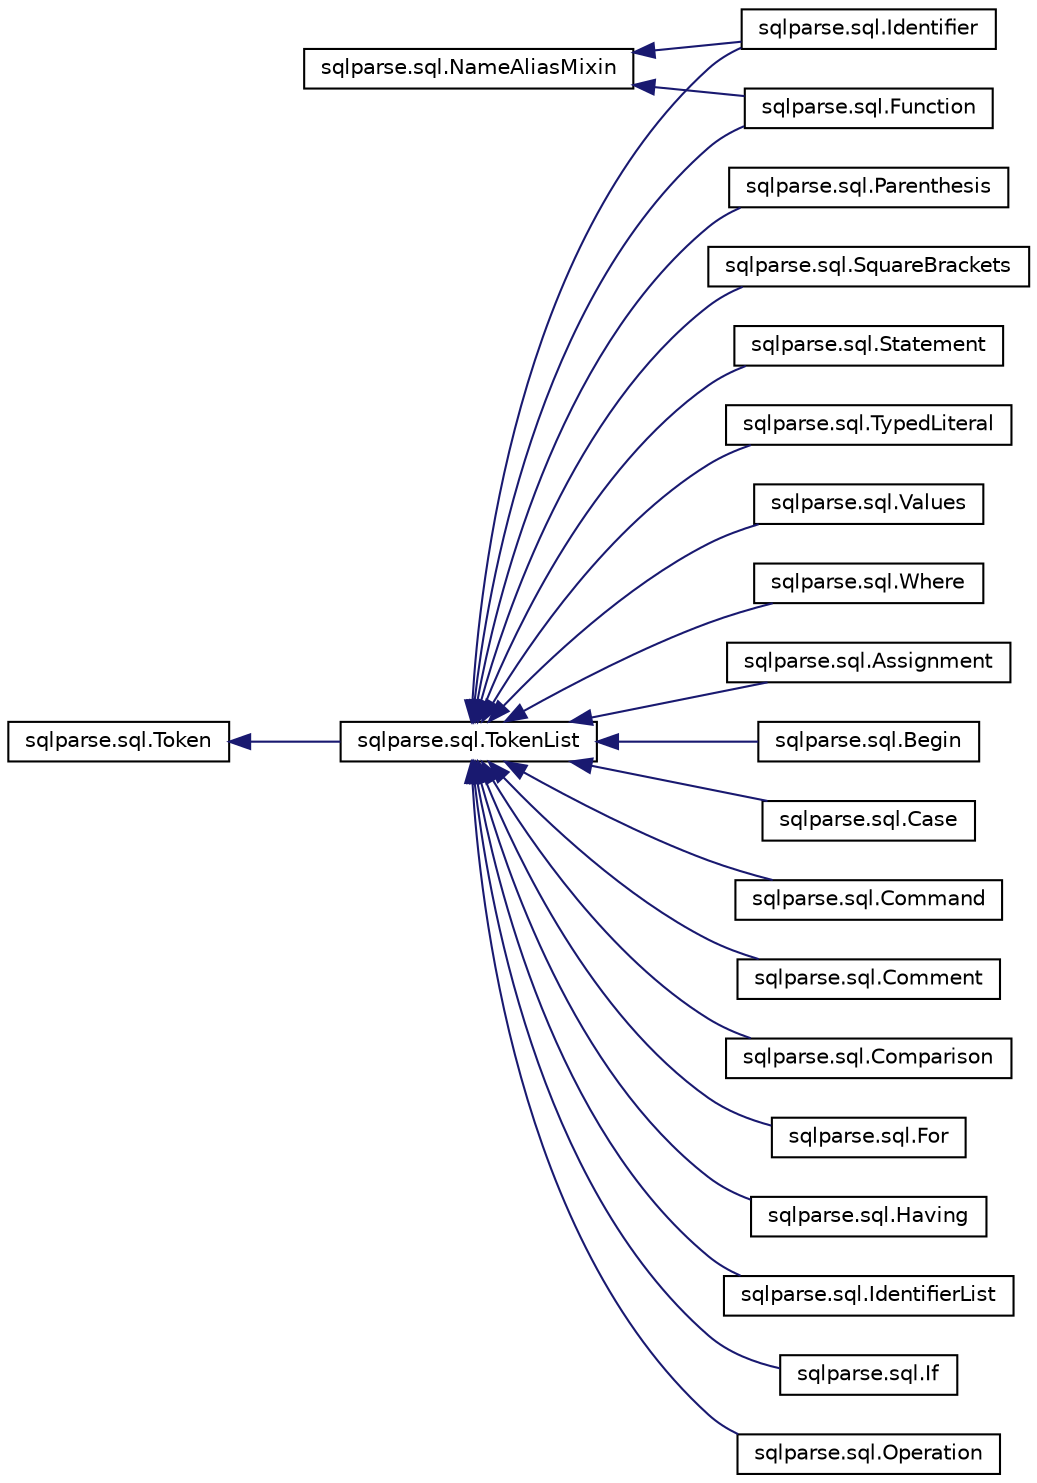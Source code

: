 digraph "Graphical Class Hierarchy"
{
 // LATEX_PDF_SIZE
  edge [fontname="Helvetica",fontsize="10",labelfontname="Helvetica",labelfontsize="10"];
  node [fontname="Helvetica",fontsize="10",shape=record];
  rankdir="LR";
  Node0 [label="sqlparse.sql.NameAliasMixin",height=0.2,width=0.4,color="black", fillcolor="white", style="filled",URL="$d2/d15/classsqlparse_1_1sql_1_1_name_alias_mixin.html",tooltip=" "];
  Node0 -> Node1 [dir="back",color="midnightblue",fontsize="10",style="solid",fontname="Helvetica"];
  Node1 [label="sqlparse.sql.Function",height=0.2,width=0.4,color="black", fillcolor="white", style="filled",URL="$d9/d8e/classsqlparse_1_1sql_1_1_function.html",tooltip=" "];
  Node0 -> Node2 [dir="back",color="midnightblue",fontsize="10",style="solid",fontname="Helvetica"];
  Node2 [label="sqlparse.sql.Identifier",height=0.2,width=0.4,color="black", fillcolor="white", style="filled",URL="$dc/de2/classsqlparse_1_1sql_1_1_identifier.html",tooltip=" "];
  Node3449 [label="sqlparse.sql.Token",height=0.2,width=0.4,color="black", fillcolor="white", style="filled",URL="$da/df7/classsqlparse_1_1sql_1_1_token.html",tooltip=" "];
  Node3449 -> Node3450 [dir="back",color="midnightblue",fontsize="10",style="solid",fontname="Helvetica"];
  Node3450 [label="sqlparse.sql.TokenList",height=0.2,width=0.4,color="black", fillcolor="white", style="filled",URL="$d4/d1a/classsqlparse_1_1sql_1_1_token_list.html",tooltip=" "];
  Node3450 -> Node3451 [dir="back",color="midnightblue",fontsize="10",style="solid",fontname="Helvetica"];
  Node3451 [label="sqlparse.sql.Assignment",height=0.2,width=0.4,color="black", fillcolor="white", style="filled",URL="$dd/d08/classsqlparse_1_1sql_1_1_assignment.html",tooltip=" "];
  Node3450 -> Node3452 [dir="back",color="midnightblue",fontsize="10",style="solid",fontname="Helvetica"];
  Node3452 [label="sqlparse.sql.Begin",height=0.2,width=0.4,color="black", fillcolor="white", style="filled",URL="$dc/df5/classsqlparse_1_1sql_1_1_begin.html",tooltip=" "];
  Node3450 -> Node3453 [dir="back",color="midnightblue",fontsize="10",style="solid",fontname="Helvetica"];
  Node3453 [label="sqlparse.sql.Case",height=0.2,width=0.4,color="black", fillcolor="white", style="filled",URL="$d6/d2c/classsqlparse_1_1sql_1_1_case.html",tooltip=" "];
  Node3450 -> Node3454 [dir="back",color="midnightblue",fontsize="10",style="solid",fontname="Helvetica"];
  Node3454 [label="sqlparse.sql.Command",height=0.2,width=0.4,color="black", fillcolor="white", style="filled",URL="$d9/d78/classsqlparse_1_1sql_1_1_command.html",tooltip=" "];
  Node3450 -> Node3455 [dir="back",color="midnightblue",fontsize="10",style="solid",fontname="Helvetica"];
  Node3455 [label="sqlparse.sql.Comment",height=0.2,width=0.4,color="black", fillcolor="white", style="filled",URL="$d1/d46/classsqlparse_1_1sql_1_1_comment.html",tooltip=" "];
  Node3450 -> Node3456 [dir="back",color="midnightblue",fontsize="10",style="solid",fontname="Helvetica"];
  Node3456 [label="sqlparse.sql.Comparison",height=0.2,width=0.4,color="black", fillcolor="white", style="filled",URL="$d8/d2e/classsqlparse_1_1sql_1_1_comparison.html",tooltip=" "];
  Node3450 -> Node3457 [dir="back",color="midnightblue",fontsize="10",style="solid",fontname="Helvetica"];
  Node3457 [label="sqlparse.sql.For",height=0.2,width=0.4,color="black", fillcolor="white", style="filled",URL="$df/d5c/classsqlparse_1_1sql_1_1_for.html",tooltip=" "];
  Node3450 -> Node1 [dir="back",color="midnightblue",fontsize="10",style="solid",fontname="Helvetica"];
  Node3450 -> Node3458 [dir="back",color="midnightblue",fontsize="10",style="solid",fontname="Helvetica"];
  Node3458 [label="sqlparse.sql.Having",height=0.2,width=0.4,color="black", fillcolor="white", style="filled",URL="$df/d84/classsqlparse_1_1sql_1_1_having.html",tooltip=" "];
  Node3450 -> Node2 [dir="back",color="midnightblue",fontsize="10",style="solid",fontname="Helvetica"];
  Node3450 -> Node3459 [dir="back",color="midnightblue",fontsize="10",style="solid",fontname="Helvetica"];
  Node3459 [label="sqlparse.sql.IdentifierList",height=0.2,width=0.4,color="black", fillcolor="white", style="filled",URL="$d3/d16/classsqlparse_1_1sql_1_1_identifier_list.html",tooltip=" "];
  Node3450 -> Node3460 [dir="back",color="midnightblue",fontsize="10",style="solid",fontname="Helvetica"];
  Node3460 [label="sqlparse.sql.If",height=0.2,width=0.4,color="black", fillcolor="white", style="filled",URL="$d9/d26/classsqlparse_1_1sql_1_1_if.html",tooltip=" "];
  Node3450 -> Node3461 [dir="back",color="midnightblue",fontsize="10",style="solid",fontname="Helvetica"];
  Node3461 [label="sqlparse.sql.Operation",height=0.2,width=0.4,color="black", fillcolor="white", style="filled",URL="$d1/d0d/classsqlparse_1_1sql_1_1_operation.html",tooltip=" "];
  Node3450 -> Node3462 [dir="back",color="midnightblue",fontsize="10",style="solid",fontname="Helvetica"];
  Node3462 [label="sqlparse.sql.Parenthesis",height=0.2,width=0.4,color="black", fillcolor="white", style="filled",URL="$d6/d01/classsqlparse_1_1sql_1_1_parenthesis.html",tooltip=" "];
  Node3450 -> Node3463 [dir="back",color="midnightblue",fontsize="10",style="solid",fontname="Helvetica"];
  Node3463 [label="sqlparse.sql.SquareBrackets",height=0.2,width=0.4,color="black", fillcolor="white", style="filled",URL="$d6/d69/classsqlparse_1_1sql_1_1_square_brackets.html",tooltip=" "];
  Node3450 -> Node3464 [dir="back",color="midnightblue",fontsize="10",style="solid",fontname="Helvetica"];
  Node3464 [label="sqlparse.sql.Statement",height=0.2,width=0.4,color="black", fillcolor="white", style="filled",URL="$dd/df7/classsqlparse_1_1sql_1_1_statement.html",tooltip=" "];
  Node3450 -> Node3465 [dir="back",color="midnightblue",fontsize="10",style="solid",fontname="Helvetica"];
  Node3465 [label="sqlparse.sql.TypedLiteral",height=0.2,width=0.4,color="black", fillcolor="white", style="filled",URL="$df/d2e/classsqlparse_1_1sql_1_1_typed_literal.html",tooltip=" "];
  Node3450 -> Node3466 [dir="back",color="midnightblue",fontsize="10",style="solid",fontname="Helvetica"];
  Node3466 [label="sqlparse.sql.Values",height=0.2,width=0.4,color="black", fillcolor="white", style="filled",URL="$d5/d85/classsqlparse_1_1sql_1_1_values.html",tooltip=" "];
  Node3450 -> Node3467 [dir="back",color="midnightblue",fontsize="10",style="solid",fontname="Helvetica"];
  Node3467 [label="sqlparse.sql.Where",height=0.2,width=0.4,color="black", fillcolor="white", style="filled",URL="$dd/d8b/classsqlparse_1_1sql_1_1_where.html",tooltip=" "];
}
